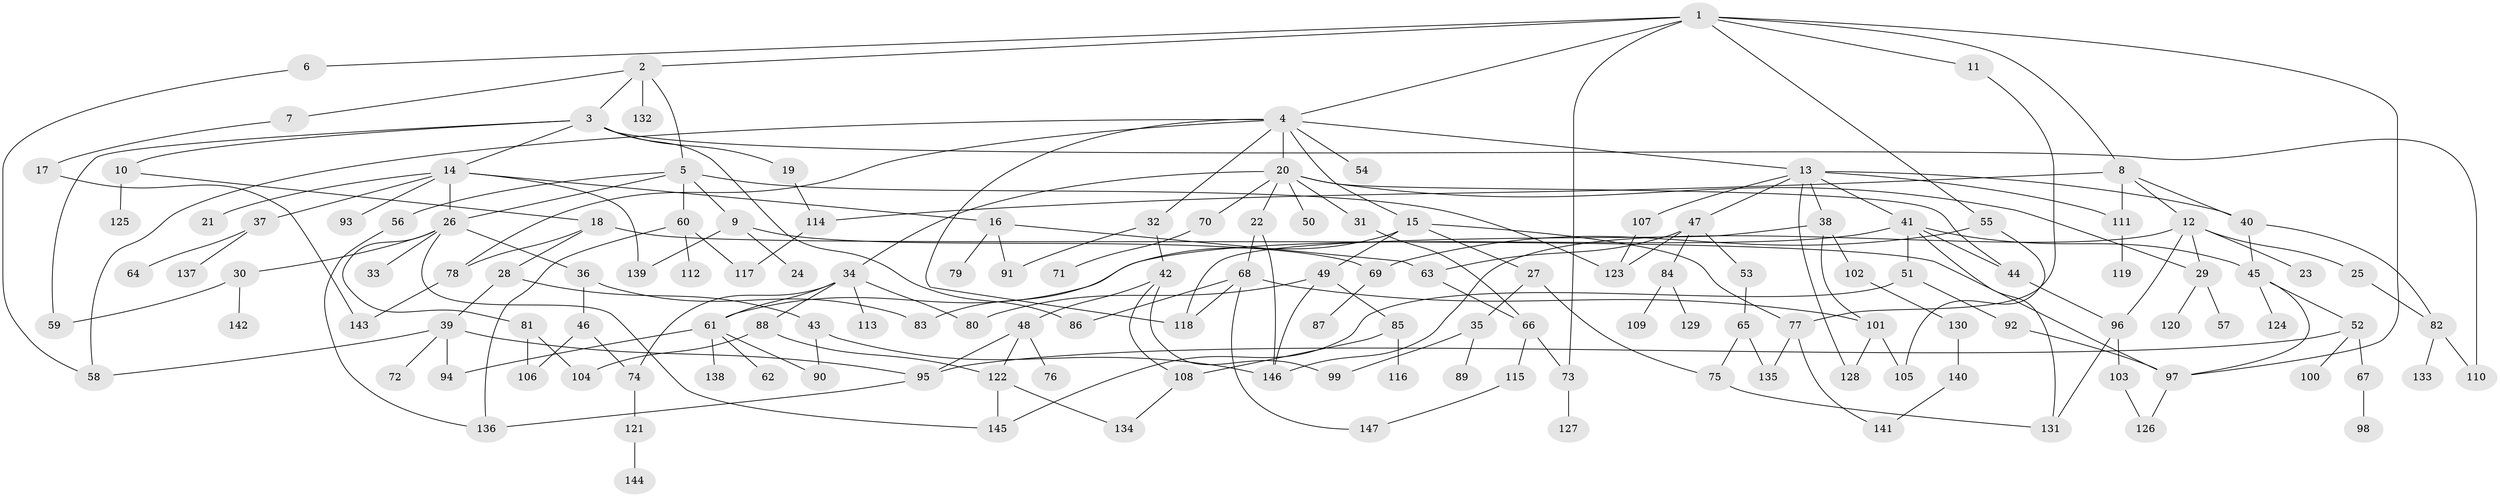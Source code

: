 // Generated by graph-tools (version 1.1) at 2025/01/03/09/25 03:01:06]
// undirected, 147 vertices, 208 edges
graph export_dot {
graph [start="1"]
  node [color=gray90,style=filled];
  1;
  2;
  3;
  4;
  5;
  6;
  7;
  8;
  9;
  10;
  11;
  12;
  13;
  14;
  15;
  16;
  17;
  18;
  19;
  20;
  21;
  22;
  23;
  24;
  25;
  26;
  27;
  28;
  29;
  30;
  31;
  32;
  33;
  34;
  35;
  36;
  37;
  38;
  39;
  40;
  41;
  42;
  43;
  44;
  45;
  46;
  47;
  48;
  49;
  50;
  51;
  52;
  53;
  54;
  55;
  56;
  57;
  58;
  59;
  60;
  61;
  62;
  63;
  64;
  65;
  66;
  67;
  68;
  69;
  70;
  71;
  72;
  73;
  74;
  75;
  76;
  77;
  78;
  79;
  80;
  81;
  82;
  83;
  84;
  85;
  86;
  87;
  88;
  89;
  90;
  91;
  92;
  93;
  94;
  95;
  96;
  97;
  98;
  99;
  100;
  101;
  102;
  103;
  104;
  105;
  106;
  107;
  108;
  109;
  110;
  111;
  112;
  113;
  114;
  115;
  116;
  117;
  118;
  119;
  120;
  121;
  122;
  123;
  124;
  125;
  126;
  127;
  128;
  129;
  130;
  131;
  132;
  133;
  134;
  135;
  136;
  137;
  138;
  139;
  140;
  141;
  142;
  143;
  144;
  145;
  146;
  147;
  1 -- 2;
  1 -- 4;
  1 -- 6;
  1 -- 8;
  1 -- 11;
  1 -- 55;
  1 -- 73;
  1 -- 97;
  2 -- 3;
  2 -- 5;
  2 -- 7;
  2 -- 132;
  3 -- 10;
  3 -- 14;
  3 -- 19;
  3 -- 86;
  3 -- 59;
  3 -- 110;
  4 -- 13;
  4 -- 15;
  4 -- 20;
  4 -- 32;
  4 -- 54;
  4 -- 118;
  4 -- 78;
  4 -- 58;
  5 -- 9;
  5 -- 56;
  5 -- 60;
  5 -- 123;
  5 -- 26;
  6 -- 58;
  7 -- 17;
  8 -- 12;
  8 -- 40;
  8 -- 114;
  8 -- 111;
  9 -- 24;
  9 -- 69;
  9 -- 139;
  10 -- 18;
  10 -- 125;
  11 -- 77;
  12 -- 23;
  12 -- 25;
  12 -- 146;
  12 -- 29;
  12 -- 96;
  13 -- 38;
  13 -- 41;
  13 -- 47;
  13 -- 107;
  13 -- 111;
  13 -- 128;
  13 -- 40;
  14 -- 16;
  14 -- 21;
  14 -- 26;
  14 -- 37;
  14 -- 93;
  14 -- 139;
  15 -- 27;
  15 -- 49;
  15 -- 77;
  15 -- 83;
  16 -- 79;
  16 -- 91;
  16 -- 63;
  17 -- 143;
  18 -- 28;
  18 -- 78;
  18 -- 97;
  19 -- 114;
  20 -- 22;
  20 -- 29;
  20 -- 31;
  20 -- 34;
  20 -- 50;
  20 -- 70;
  20 -- 44;
  22 -- 68;
  22 -- 146;
  25 -- 82;
  26 -- 30;
  26 -- 33;
  26 -- 36;
  26 -- 81;
  26 -- 145;
  27 -- 35;
  27 -- 75;
  28 -- 39;
  28 -- 43;
  29 -- 57;
  29 -- 120;
  30 -- 59;
  30 -- 142;
  31 -- 66;
  32 -- 42;
  32 -- 91;
  34 -- 61;
  34 -- 80;
  34 -- 88;
  34 -- 113;
  34 -- 74;
  35 -- 89;
  35 -- 99;
  36 -- 46;
  36 -- 83;
  37 -- 64;
  37 -- 137;
  38 -- 101;
  38 -- 102;
  38 -- 118;
  39 -- 58;
  39 -- 72;
  39 -- 95;
  39 -- 94;
  40 -- 82;
  40 -- 45;
  41 -- 44;
  41 -- 45;
  41 -- 51;
  41 -- 131;
  41 -- 61;
  42 -- 48;
  42 -- 108;
  42 -- 99;
  43 -- 90;
  43 -- 146;
  44 -- 96;
  45 -- 52;
  45 -- 124;
  45 -- 97;
  46 -- 74;
  46 -- 106;
  47 -- 53;
  47 -- 63;
  47 -- 84;
  47 -- 123;
  48 -- 76;
  48 -- 122;
  48 -- 95;
  49 -- 85;
  49 -- 80;
  49 -- 146;
  51 -- 92;
  51 -- 145;
  52 -- 67;
  52 -- 100;
  52 -- 95;
  53 -- 65;
  55 -- 69;
  55 -- 105;
  56 -- 136;
  60 -- 112;
  60 -- 117;
  60 -- 136;
  61 -- 62;
  61 -- 94;
  61 -- 138;
  61 -- 90;
  63 -- 66;
  65 -- 75;
  65 -- 135;
  66 -- 73;
  66 -- 115;
  67 -- 98;
  68 -- 101;
  68 -- 118;
  68 -- 147;
  68 -- 86;
  69 -- 87;
  70 -- 71;
  73 -- 127;
  74 -- 121;
  75 -- 131;
  77 -- 135;
  77 -- 141;
  78 -- 143;
  81 -- 104;
  81 -- 106;
  82 -- 110;
  82 -- 133;
  84 -- 109;
  84 -- 129;
  85 -- 108;
  85 -- 116;
  88 -- 104;
  88 -- 122;
  92 -- 97;
  95 -- 136;
  96 -- 103;
  96 -- 131;
  97 -- 126;
  101 -- 105;
  101 -- 128;
  102 -- 130;
  103 -- 126;
  107 -- 123;
  108 -- 134;
  111 -- 119;
  114 -- 117;
  115 -- 147;
  121 -- 144;
  122 -- 145;
  122 -- 134;
  130 -- 140;
  140 -- 141;
}
